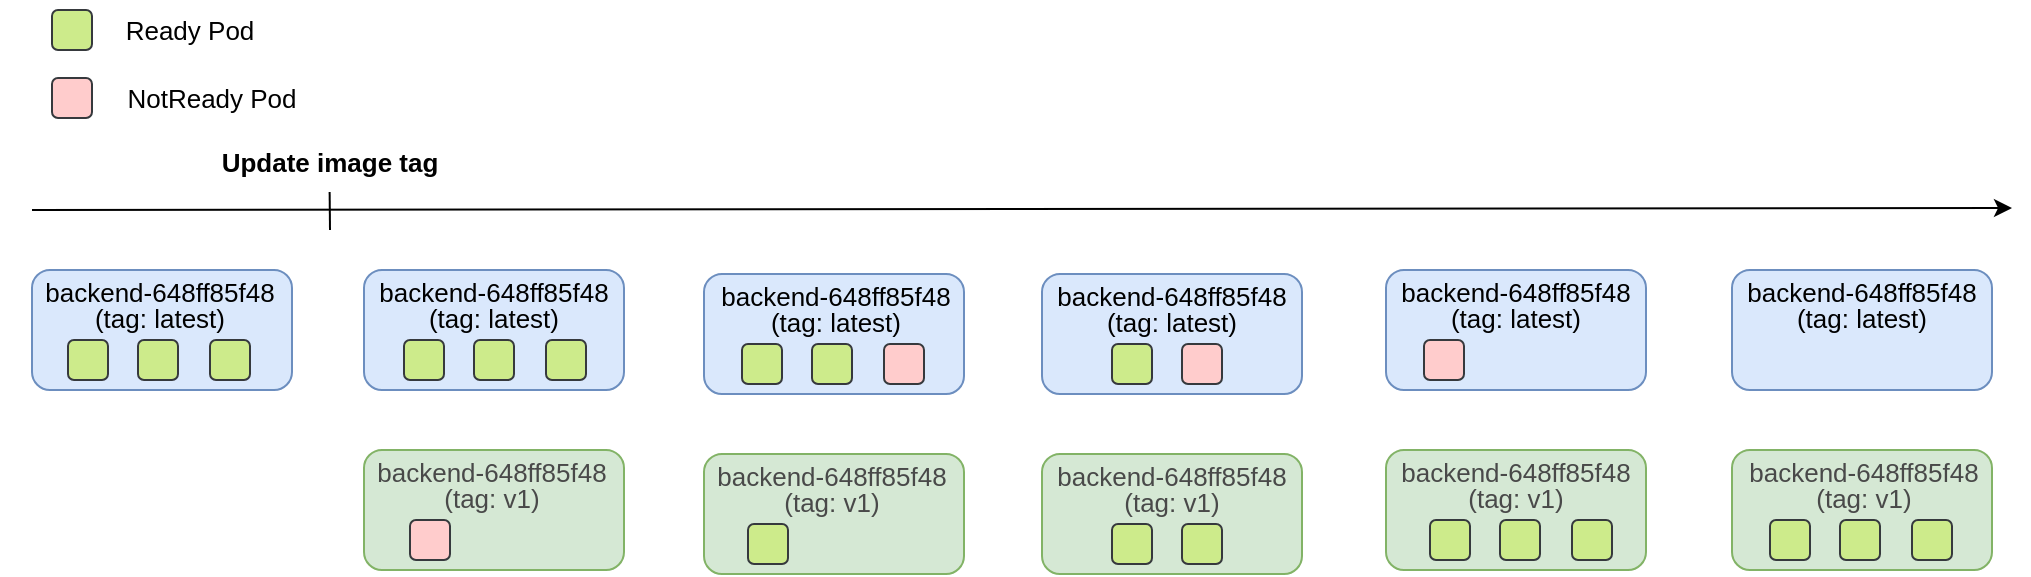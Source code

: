 <mxfile version="20.2.8" type="device"><diagram id="Oxw41i_LYRP31YDPiluB" name="第 1 页"><mxGraphModel dx="1702" dy="971" grid="1" gridSize="10" guides="1" tooltips="1" connect="1" arrows="1" fold="1" page="1" pageScale="1" pageWidth="2339" pageHeight="3300" math="0" shadow="0"><root><mxCell id="0"/><mxCell id="1" parent="0"/><mxCell id="-5ynkDVB3SMadHlWIhQY-9" value="" style="rounded=1;whiteSpace=wrap;html=1;fillColor=#dae8fc;strokeColor=#6c8ebf;" vertex="1" parent="1"><mxGeometry x="110" y="150" width="130" height="60" as="geometry"/></mxCell><mxCell id="-5ynkDVB3SMadHlWIhQY-10" value="&lt;span data-copy-origin=&quot;https://shimo.im&quot; data-docs-delta=&quot;[[20,&amp;quot;backend-648ff85f48&amp;quot;]]&quot; style=&quot;font-size: 13px;&quot;&gt;&lt;div style=&quot;line-height: 100%; font-size: 13px;&quot; data-language=&quot;powershell&quot; class=&quot;ql-code-block ql-long-18520334 ql-direction-ltr ql-authorBlock-18520334&quot;&gt;backend&lt;span class=&quot;ql-token hljs-literal&quot; style=&quot;font-size: 13px;&quot;&gt;-648ff85f48&lt;/span&gt;&lt;/div&gt;&lt;div style=&quot;line-height: 100%; font-size: 13px;&quot; data-language=&quot;powershell&quot; class=&quot;ql-code-block ql-long-18520334 ql-direction-ltr ql-authorBlock-18520334&quot;&gt;&lt;span class=&quot;ql-token hljs-literal&quot; style=&quot;font-size: 13px;&quot;&gt;(tag: latest)&lt;/span&gt;&lt;/div&gt;&lt;/span&gt;" style="text;html=1;strokeColor=none;fillColor=none;align=center;verticalAlign=middle;whiteSpace=wrap;rounded=0;fontSize=13;" vertex="1" parent="1"><mxGeometry x="94" y="152" width="160" height="30" as="geometry"/></mxCell><mxCell id="-5ynkDVB3SMadHlWIhQY-11" value="" style="rounded=1;whiteSpace=wrap;html=1;fillColor=#cdeb8b;strokeColor=#36393d;" vertex="1" parent="1"><mxGeometry x="128" y="185" width="20" height="20" as="geometry"/></mxCell><mxCell id="-5ynkDVB3SMadHlWIhQY-12" value="" style="rounded=1;whiteSpace=wrap;html=1;fillColor=#cdeb8b;strokeColor=#36393d;" vertex="1" parent="1"><mxGeometry x="163" y="185" width="20" height="20" as="geometry"/></mxCell><mxCell id="-5ynkDVB3SMadHlWIhQY-13" value="" style="rounded=1;whiteSpace=wrap;html=1;fillColor=#cdeb8b;strokeColor=#36393d;" vertex="1" parent="1"><mxGeometry x="199" y="185" width="20" height="20" as="geometry"/></mxCell><mxCell id="-5ynkDVB3SMadHlWIhQY-36" value="" style="rounded=1;whiteSpace=wrap;html=1;fillColor=#dae8fc;strokeColor=#6c8ebf;" vertex="1" parent="1"><mxGeometry x="276" y="150" width="130" height="60" as="geometry"/></mxCell><mxCell id="-5ynkDVB3SMadHlWIhQY-37" value="&lt;span data-copy-origin=&quot;https://shimo.im&quot; data-docs-delta=&quot;[[20,&amp;quot;backend-648ff85f48&amp;quot;]]&quot; style=&quot;font-size: 13px;&quot;&gt;&lt;div style=&quot;line-height: 100%; font-size: 13px;&quot; data-language=&quot;powershell&quot; class=&quot;ql-code-block ql-long-18520334 ql-direction-ltr ql-authorBlock-18520334&quot;&gt;backend&lt;span class=&quot;ql-token hljs-literal&quot; style=&quot;font-size: 13px;&quot;&gt;-648ff85f48&lt;/span&gt;&lt;/div&gt;&lt;div style=&quot;line-height: 100%; font-size: 13px;&quot; data-language=&quot;powershell&quot; class=&quot;ql-code-block ql-long-18520334 ql-direction-ltr ql-authorBlock-18520334&quot;&gt;&lt;span class=&quot;ql-token hljs-literal&quot; style=&quot;font-size: 13px;&quot;&gt;(tag: latest)&lt;/span&gt;&lt;/div&gt;&lt;/span&gt;" style="text;html=1;strokeColor=none;fillColor=none;align=center;verticalAlign=middle;whiteSpace=wrap;rounded=0;fontSize=13;" vertex="1" parent="1"><mxGeometry x="261" y="152" width="160" height="30" as="geometry"/></mxCell><mxCell id="-5ynkDVB3SMadHlWIhQY-38" value="" style="rounded=1;whiteSpace=wrap;html=1;fillColor=#cdeb8b;strokeColor=#36393d;" vertex="1" parent="1"><mxGeometry x="296" y="185" width="20" height="20" as="geometry"/></mxCell><mxCell id="-5ynkDVB3SMadHlWIhQY-39" value="" style="rounded=1;whiteSpace=wrap;html=1;fillColor=#cdeb8b;strokeColor=#36393d;" vertex="1" parent="1"><mxGeometry x="331" y="185" width="20" height="20" as="geometry"/></mxCell><mxCell id="-5ynkDVB3SMadHlWIhQY-40" value="" style="rounded=1;whiteSpace=wrap;html=1;fillColor=#cdeb8b;strokeColor=#36393d;" vertex="1" parent="1"><mxGeometry x="367" y="185" width="20" height="20" as="geometry"/></mxCell><mxCell id="-5ynkDVB3SMadHlWIhQY-41" value="" style="rounded=1;whiteSpace=wrap;html=1;fillColor=#d5e8d4;strokeColor=#82b366;" vertex="1" parent="1"><mxGeometry x="276" y="240" width="130" height="60" as="geometry"/></mxCell><mxCell id="-5ynkDVB3SMadHlWIhQY-42" value="&lt;span data-copy-origin=&quot;https://shimo.im&quot; data-docs-delta=&quot;[[20,&amp;quot;backend-648ff85f48&amp;quot;]]&quot; style=&quot;font-size: 13px;&quot;&gt;&lt;div style=&quot;line-height: 100%; font-size: 13px;&quot; data-language=&quot;powershell&quot; class=&quot;ql-code-block ql-long-18520334 ql-direction-ltr ql-authorBlock-18520334&quot;&gt;&lt;span data-copy-origin=&quot;https://shimo.im&quot; data-docs-delta=&quot;[[20,&amp;quot;backend-648ff85f48&amp;quot;]]&quot; style=&quot;font-size: 13px;&quot;&gt;&lt;p style=&quot;line-height: 100%; margin-bottom: 0pt; margin-top: 0pt; font-size: 13px; color: rgb(73, 73, 73);&quot; class=&quot;ql-direction-ltr&quot;&gt;&lt;span class=&quot;ql-author-18520334&quot; style=&quot;font-size: 13px;&quot;&gt;backend-648ff85f48&lt;/span&gt;&lt;/p&gt;&lt;p style=&quot;line-height: 100%; margin-bottom: 0pt; margin-top: 0pt; font-size: 13px; color: rgb(73, 73, 73);&quot; class=&quot;ql-direction-ltr&quot;&gt;&lt;span class=&quot;ql-author-18520334&quot; style=&quot;font-size: 13px;&quot;&gt;(tag: v1)&lt;/span&gt;&lt;/p&gt;&lt;/span&gt;&lt;/div&gt;&lt;/span&gt;" style="text;html=1;strokeColor=none;fillColor=none;align=center;verticalAlign=middle;whiteSpace=wrap;rounded=0;fontSize=13;" vertex="1" parent="1"><mxGeometry x="270" y="242" width="140" height="30" as="geometry"/></mxCell><mxCell id="-5ynkDVB3SMadHlWIhQY-43" value="" style="rounded=1;whiteSpace=wrap;html=1;fillColor=#ffcccc;strokeColor=#36393d;" vertex="1" parent="1"><mxGeometry x="299" y="275" width="20" height="20" as="geometry"/></mxCell><mxCell id="-5ynkDVB3SMadHlWIhQY-44" value="" style="endArrow=classic;html=1;rounded=0;fontSize=13;" edge="1" parent="1"><mxGeometry width="50" height="50" relative="1" as="geometry"><mxPoint x="110" y="120" as="sourcePoint"/><mxPoint x="1100" y="119" as="targetPoint"/></mxGeometry></mxCell><mxCell id="-5ynkDVB3SMadHlWIhQY-45" value="Update image tag" style="text;html=1;strokeColor=none;fillColor=none;align=center;verticalAlign=middle;whiteSpace=wrap;rounded=0;fontSize=13;fontStyle=1;fontFamily=Helvetica;" vertex="1" parent="1"><mxGeometry x="194" y="81" width="130" height="30" as="geometry"/></mxCell><mxCell id="-5ynkDVB3SMadHlWIhQY-47" value="" style="endArrow=none;html=1;rounded=0;fontSize=13;" edge="1" parent="1"><mxGeometry width="50" height="50" relative="1" as="geometry"><mxPoint x="259" y="130" as="sourcePoint"/><mxPoint x="258.82" y="111" as="targetPoint"/></mxGeometry></mxCell><mxCell id="-5ynkDVB3SMadHlWIhQY-48" value="" style="rounded=1;whiteSpace=wrap;html=1;fillColor=#cdeb8b;strokeColor=#36393d;" vertex="1" parent="1"><mxGeometry x="120" y="20" width="20" height="20" as="geometry"/></mxCell><mxCell id="-5ynkDVB3SMadHlWIhQY-49" value="" style="rounded=1;whiteSpace=wrap;html=1;fillColor=#ffcccc;strokeColor=#36393d;" vertex="1" parent="1"><mxGeometry x="120" y="54" width="20" height="20" as="geometry"/></mxCell><mxCell id="-5ynkDVB3SMadHlWIhQY-50" value="&lt;span data-copy-origin=&quot;https://shimo.im&quot; data-docs-delta=&quot;[[20,&amp;quot;backend-648ff85f48&amp;quot;]]&quot; style=&quot;font-size: 13px;&quot;&gt;&lt;div style=&quot;line-height: 100%; font-size: 13px;&quot; data-language=&quot;powershell&quot; class=&quot;ql-code-block ql-long-18520334 ql-direction-ltr ql-authorBlock-18520334&quot;&gt;Ready Pod&lt;/div&gt;&lt;/span&gt;" style="text;html=1;strokeColor=none;fillColor=none;align=center;verticalAlign=middle;whiteSpace=wrap;rounded=0;fontSize=13;" vertex="1" parent="1"><mxGeometry x="145" y="15" width="88" height="30" as="geometry"/></mxCell><mxCell id="-5ynkDVB3SMadHlWIhQY-51" value="&lt;span data-copy-origin=&quot;https://shimo.im&quot; data-docs-delta=&quot;[[20,&amp;quot;backend-648ff85f48&amp;quot;]]&quot; style=&quot;font-size: 13px;&quot;&gt;&lt;div style=&quot;line-height: 100%; font-size: 13px;&quot; data-language=&quot;powershell&quot; class=&quot;ql-code-block ql-long-18520334 ql-direction-ltr ql-authorBlock-18520334&quot;&gt;NotReady Pod&lt;/div&gt;&lt;/span&gt;" style="text;html=1;strokeColor=none;fillColor=none;align=center;verticalAlign=middle;whiteSpace=wrap;rounded=0;fontSize=13;" vertex="1" parent="1"><mxGeometry x="148" y="49" width="104" height="30" as="geometry"/></mxCell><mxCell id="-5ynkDVB3SMadHlWIhQY-53" value="" style="rounded=1;whiteSpace=wrap;html=1;fillColor=#dae8fc;strokeColor=#6c8ebf;" vertex="1" parent="1"><mxGeometry x="446" y="152" width="130" height="60" as="geometry"/></mxCell><mxCell id="-5ynkDVB3SMadHlWIhQY-54" value="&lt;span data-copy-origin=&quot;https://shimo.im&quot; data-docs-delta=&quot;[[20,&amp;quot;backend-648ff85f48&amp;quot;]]&quot; style=&quot;font-size: 13px;&quot;&gt;&lt;div style=&quot;line-height: 100%; font-size: 13px;&quot; data-language=&quot;powershell&quot; class=&quot;ql-code-block ql-long-18520334 ql-direction-ltr ql-authorBlock-18520334&quot;&gt;backend&lt;span class=&quot;ql-token hljs-literal&quot; style=&quot;font-size: 13px;&quot;&gt;-648ff85f48&lt;/span&gt;&lt;/div&gt;&lt;div style=&quot;line-height: 100%; font-size: 13px;&quot; data-language=&quot;powershell&quot; class=&quot;ql-code-block ql-long-18520334 ql-direction-ltr ql-authorBlock-18520334&quot;&gt;&lt;span class=&quot;ql-token hljs-literal&quot; style=&quot;font-size: 13px;&quot;&gt;(tag: latest)&lt;/span&gt;&lt;/div&gt;&lt;/span&gt;" style="text;html=1;strokeColor=none;fillColor=none;align=center;verticalAlign=middle;whiteSpace=wrap;rounded=0;fontSize=13;" vertex="1" parent="1"><mxGeometry x="432" y="154" width="160" height="30" as="geometry"/></mxCell><mxCell id="-5ynkDVB3SMadHlWIhQY-55" value="" style="rounded=1;whiteSpace=wrap;html=1;fillColor=#cdeb8b;strokeColor=#36393d;" vertex="1" parent="1"><mxGeometry x="465" y="187" width="20" height="20" as="geometry"/></mxCell><mxCell id="-5ynkDVB3SMadHlWIhQY-56" value="" style="rounded=1;whiteSpace=wrap;html=1;fillColor=#cdeb8b;strokeColor=#36393d;" vertex="1" parent="1"><mxGeometry x="500" y="187" width="20" height="20" as="geometry"/></mxCell><mxCell id="-5ynkDVB3SMadHlWIhQY-57" value="" style="rounded=1;whiteSpace=wrap;html=1;fillColor=#ffcccc;strokeColor=#36393d;" vertex="1" parent="1"><mxGeometry x="536" y="187" width="20" height="20" as="geometry"/></mxCell><mxCell id="-5ynkDVB3SMadHlWIhQY-58" value="" style="rounded=1;whiteSpace=wrap;html=1;fillColor=#d5e8d4;strokeColor=#82b366;" vertex="1" parent="1"><mxGeometry x="446" y="242" width="130" height="60" as="geometry"/></mxCell><mxCell id="-5ynkDVB3SMadHlWIhQY-59" value="&lt;span data-copy-origin=&quot;https://shimo.im&quot; data-docs-delta=&quot;[[20,&amp;quot;backend-648ff85f48&amp;quot;]]&quot; style=&quot;font-size: 13px;&quot;&gt;&lt;div style=&quot;line-height: 100%; font-size: 13px;&quot; data-language=&quot;powershell&quot; class=&quot;ql-code-block ql-long-18520334 ql-direction-ltr ql-authorBlock-18520334&quot;&gt;&lt;span data-copy-origin=&quot;https://shimo.im&quot; data-docs-delta=&quot;[[20,&amp;quot;backend-648ff85f48&amp;quot;]]&quot; style=&quot;font-size: 13px;&quot;&gt;&lt;p style=&quot;line-height: 100%; margin-bottom: 0pt; margin-top: 0pt; font-size: 13px; color: rgb(73, 73, 73);&quot; class=&quot;ql-direction-ltr&quot;&gt;&lt;span class=&quot;ql-author-18520334&quot; style=&quot;font-size: 13px;&quot;&gt;backend-648ff85f48&lt;/span&gt;&lt;/p&gt;&lt;p style=&quot;line-height: 100%; margin-bottom: 0pt; margin-top: 0pt; font-size: 13px; color: rgb(73, 73, 73);&quot; class=&quot;ql-direction-ltr&quot;&gt;&lt;span class=&quot;ql-author-18520334&quot; style=&quot;font-size: 13px;&quot;&gt;(tag: v1)&lt;/span&gt;&lt;/p&gt;&lt;/span&gt;&lt;/div&gt;&lt;/span&gt;" style="text;html=1;strokeColor=none;fillColor=none;align=center;verticalAlign=middle;whiteSpace=wrap;rounded=0;fontSize=13;" vertex="1" parent="1"><mxGeometry x="440" y="244" width="140" height="30" as="geometry"/></mxCell><mxCell id="-5ynkDVB3SMadHlWIhQY-60" value="" style="rounded=1;whiteSpace=wrap;html=1;fillColor=#cdeb8b;strokeColor=#36393d;" vertex="1" parent="1"><mxGeometry x="468" y="277" width="20" height="20" as="geometry"/></mxCell><mxCell id="-5ynkDVB3SMadHlWIhQY-69" value="" style="rounded=1;whiteSpace=wrap;html=1;fillColor=#dae8fc;strokeColor=#6c8ebf;" vertex="1" parent="1"><mxGeometry x="615" y="152" width="130" height="60" as="geometry"/></mxCell><mxCell id="-5ynkDVB3SMadHlWIhQY-70" value="&lt;span data-copy-origin=&quot;https://shimo.im&quot; data-docs-delta=&quot;[[20,&amp;quot;backend-648ff85f48&amp;quot;]]&quot; style=&quot;font-size: 13px;&quot;&gt;&lt;div style=&quot;line-height: 100%; font-size: 13px;&quot; data-language=&quot;powershell&quot; class=&quot;ql-code-block ql-long-18520334 ql-direction-ltr ql-authorBlock-18520334&quot;&gt;backend&lt;span class=&quot;ql-token hljs-literal&quot; style=&quot;font-size: 13px;&quot;&gt;-648ff85f48&lt;/span&gt;&lt;/div&gt;&lt;div style=&quot;line-height: 100%; font-size: 13px;&quot; data-language=&quot;powershell&quot; class=&quot;ql-code-block ql-long-18520334 ql-direction-ltr ql-authorBlock-18520334&quot;&gt;&lt;span class=&quot;ql-token hljs-literal&quot; style=&quot;font-size: 13px;&quot;&gt;(tag: latest)&lt;/span&gt;&lt;/div&gt;&lt;/span&gt;" style="text;html=1;strokeColor=none;fillColor=none;align=center;verticalAlign=middle;whiteSpace=wrap;rounded=0;fontSize=13;" vertex="1" parent="1"><mxGeometry x="600" y="154" width="160" height="30" as="geometry"/></mxCell><mxCell id="-5ynkDVB3SMadHlWIhQY-71" value="" style="rounded=1;whiteSpace=wrap;html=1;fillColor=#cdeb8b;strokeColor=#36393d;" vertex="1" parent="1"><mxGeometry x="650" y="187" width="20" height="20" as="geometry"/></mxCell><mxCell id="-5ynkDVB3SMadHlWIhQY-73" value="" style="rounded=1;whiteSpace=wrap;html=1;fillColor=#ffcccc;strokeColor=#36393d;" vertex="1" parent="1"><mxGeometry x="685" y="187" width="20" height="20" as="geometry"/></mxCell><mxCell id="-5ynkDVB3SMadHlWIhQY-74" value="" style="rounded=1;whiteSpace=wrap;html=1;fillColor=#d5e8d4;strokeColor=#82b366;" vertex="1" parent="1"><mxGeometry x="615" y="242" width="130" height="60" as="geometry"/></mxCell><mxCell id="-5ynkDVB3SMadHlWIhQY-75" value="&lt;span data-copy-origin=&quot;https://shimo.im&quot; data-docs-delta=&quot;[[20,&amp;quot;backend-648ff85f48&amp;quot;]]&quot; style=&quot;font-size: 13px;&quot;&gt;&lt;div style=&quot;line-height: 100%; font-size: 13px;&quot; data-language=&quot;powershell&quot; class=&quot;ql-code-block ql-long-18520334 ql-direction-ltr ql-authorBlock-18520334&quot;&gt;&lt;span data-copy-origin=&quot;https://shimo.im&quot; data-docs-delta=&quot;[[20,&amp;quot;backend-648ff85f48&amp;quot;]]&quot; style=&quot;font-size: 13px;&quot;&gt;&lt;p style=&quot;line-height: 100%; margin-bottom: 0pt; margin-top: 0pt; font-size: 13px; color: rgb(73, 73, 73);&quot; class=&quot;ql-direction-ltr&quot;&gt;&lt;span class=&quot;ql-author-18520334&quot; style=&quot;font-size: 13px;&quot;&gt;backend-648ff85f48&lt;/span&gt;&lt;/p&gt;&lt;p style=&quot;line-height: 100%; margin-bottom: 0pt; margin-top: 0pt; font-size: 13px; color: rgb(73, 73, 73);&quot; class=&quot;ql-direction-ltr&quot;&gt;&lt;span class=&quot;ql-author-18520334&quot; style=&quot;font-size: 13px;&quot;&gt;(tag: v1)&lt;/span&gt;&lt;/p&gt;&lt;/span&gt;&lt;/div&gt;&lt;/span&gt;" style="text;html=1;strokeColor=none;fillColor=none;align=center;verticalAlign=middle;whiteSpace=wrap;rounded=0;fontSize=13;" vertex="1" parent="1"><mxGeometry x="610" y="244" width="140" height="30" as="geometry"/></mxCell><mxCell id="-5ynkDVB3SMadHlWIhQY-76" value="" style="rounded=1;whiteSpace=wrap;html=1;fillColor=#cdeb8b;strokeColor=#36393d;" vertex="1" parent="1"><mxGeometry x="650" y="277" width="20" height="20" as="geometry"/></mxCell><mxCell id="-5ynkDVB3SMadHlWIhQY-72" value="" style="rounded=1;whiteSpace=wrap;html=1;fillColor=#cdeb8b;strokeColor=#36393d;" vertex="1" parent="1"><mxGeometry x="685" y="277" width="20" height="20" as="geometry"/></mxCell><mxCell id="-5ynkDVB3SMadHlWIhQY-77" value="" style="rounded=1;whiteSpace=wrap;html=1;fillColor=#dae8fc;strokeColor=#6c8ebf;" vertex="1" parent="1"><mxGeometry x="787" y="150" width="130" height="60" as="geometry"/></mxCell><mxCell id="-5ynkDVB3SMadHlWIhQY-78" value="&lt;span data-copy-origin=&quot;https://shimo.im&quot; data-docs-delta=&quot;[[20,&amp;quot;backend-648ff85f48&amp;quot;]]&quot; style=&quot;font-size: 13px;&quot;&gt;&lt;div style=&quot;line-height: 100%; font-size: 13px;&quot; data-language=&quot;powershell&quot; class=&quot;ql-code-block ql-long-18520334 ql-direction-ltr ql-authorBlock-18520334&quot;&gt;backend&lt;span class=&quot;ql-token hljs-literal&quot; style=&quot;font-size: 13px;&quot;&gt;-648ff85f48&lt;/span&gt;&lt;/div&gt;&lt;div style=&quot;line-height: 100%; font-size: 13px;&quot; data-language=&quot;powershell&quot; class=&quot;ql-code-block ql-long-18520334 ql-direction-ltr ql-authorBlock-18520334&quot;&gt;&lt;span class=&quot;ql-token hljs-literal&quot; style=&quot;font-size: 13px;&quot;&gt;(tag: latest)&lt;/span&gt;&lt;/div&gt;&lt;/span&gt;" style="text;html=1;strokeColor=none;fillColor=none;align=center;verticalAlign=middle;whiteSpace=wrap;rounded=0;fontSize=13;" vertex="1" parent="1"><mxGeometry x="772" y="152" width="160" height="30" as="geometry"/></mxCell><mxCell id="-5ynkDVB3SMadHlWIhQY-79" value="" style="rounded=1;whiteSpace=wrap;html=1;fillColor=#ffcccc;strokeColor=#36393d;" vertex="1" parent="1"><mxGeometry x="806" y="185" width="20" height="20" as="geometry"/></mxCell><mxCell id="-5ynkDVB3SMadHlWIhQY-82" value="" style="rounded=1;whiteSpace=wrap;html=1;fillColor=#d5e8d4;strokeColor=#82b366;" vertex="1" parent="1"><mxGeometry x="787" y="240" width="130" height="60" as="geometry"/></mxCell><mxCell id="-5ynkDVB3SMadHlWIhQY-83" value="&lt;span data-copy-origin=&quot;https://shimo.im&quot; data-docs-delta=&quot;[[20,&amp;quot;backend-648ff85f48&amp;quot;]]&quot; style=&quot;font-size: 13px;&quot;&gt;&lt;div style=&quot;line-height: 100%; font-size: 13px;&quot; data-language=&quot;powershell&quot; class=&quot;ql-code-block ql-long-18520334 ql-direction-ltr ql-authorBlock-18520334&quot;&gt;&lt;span data-copy-origin=&quot;https://shimo.im&quot; data-docs-delta=&quot;[[20,&amp;quot;backend-648ff85f48&amp;quot;]]&quot; style=&quot;font-size: 13px;&quot;&gt;&lt;p style=&quot;line-height: 100%; margin-bottom: 0pt; margin-top: 0pt; font-size: 13px; color: rgb(73, 73, 73);&quot; class=&quot;ql-direction-ltr&quot;&gt;&lt;span class=&quot;ql-author-18520334&quot; style=&quot;font-size: 13px;&quot;&gt;backend-648ff85f48&lt;/span&gt;&lt;/p&gt;&lt;p style=&quot;line-height: 100%; margin-bottom: 0pt; margin-top: 0pt; font-size: 13px; color: rgb(73, 73, 73);&quot; class=&quot;ql-direction-ltr&quot;&gt;&lt;span class=&quot;ql-author-18520334&quot; style=&quot;font-size: 13px;&quot;&gt;(tag: v1)&lt;/span&gt;&lt;/p&gt;&lt;/span&gt;&lt;/div&gt;&lt;/span&gt;" style="text;html=1;strokeColor=none;fillColor=none;align=center;verticalAlign=middle;whiteSpace=wrap;rounded=0;fontSize=13;" vertex="1" parent="1"><mxGeometry x="782" y="242" width="140" height="30" as="geometry"/></mxCell><mxCell id="-5ynkDVB3SMadHlWIhQY-84" value="" style="rounded=1;whiteSpace=wrap;html=1;fillColor=#cdeb8b;strokeColor=#36393d;" vertex="1" parent="1"><mxGeometry x="809" y="275" width="20" height="20" as="geometry"/></mxCell><mxCell id="-5ynkDVB3SMadHlWIhQY-85" value="" style="rounded=1;whiteSpace=wrap;html=1;fillColor=#cdeb8b;strokeColor=#36393d;" vertex="1" parent="1"><mxGeometry x="844" y="275" width="20" height="20" as="geometry"/></mxCell><mxCell id="-5ynkDVB3SMadHlWIhQY-86" value="" style="rounded=1;whiteSpace=wrap;html=1;fillColor=#cdeb8b;strokeColor=#36393d;" vertex="1" parent="1"><mxGeometry x="880" y="275" width="20" height="20" as="geometry"/></mxCell><mxCell id="-5ynkDVB3SMadHlWIhQY-88" value="" style="rounded=1;whiteSpace=wrap;html=1;fillColor=#dae8fc;strokeColor=#6c8ebf;" vertex="1" parent="1"><mxGeometry x="960" y="150" width="130" height="60" as="geometry"/></mxCell><mxCell id="-5ynkDVB3SMadHlWIhQY-89" value="&lt;span data-copy-origin=&quot;https://shimo.im&quot; data-docs-delta=&quot;[[20,&amp;quot;backend-648ff85f48&amp;quot;]]&quot; style=&quot;font-size: 13px;&quot;&gt;&lt;div style=&quot;line-height: 100%; font-size: 13px;&quot; data-language=&quot;powershell&quot; class=&quot;ql-code-block ql-long-18520334 ql-direction-ltr ql-authorBlock-18520334&quot;&gt;backend&lt;span class=&quot;ql-token hljs-literal&quot; style=&quot;font-size: 13px;&quot;&gt;-648ff85f48&lt;/span&gt;&lt;/div&gt;&lt;div style=&quot;line-height: 100%; font-size: 13px;&quot; data-language=&quot;powershell&quot; class=&quot;ql-code-block ql-long-18520334 ql-direction-ltr ql-authorBlock-18520334&quot;&gt;&lt;span class=&quot;ql-token hljs-literal&quot; style=&quot;font-size: 13px;&quot;&gt;(tag: latest)&lt;/span&gt;&lt;/div&gt;&lt;/span&gt;" style="text;html=1;strokeColor=none;fillColor=none;align=center;verticalAlign=middle;whiteSpace=wrap;rounded=0;fontSize=13;" vertex="1" parent="1"><mxGeometry x="945" y="152" width="160" height="30" as="geometry"/></mxCell><mxCell id="-5ynkDVB3SMadHlWIhQY-91" value="" style="rounded=1;whiteSpace=wrap;html=1;fillColor=#d5e8d4;strokeColor=#82b366;" vertex="1" parent="1"><mxGeometry x="960" y="240" width="130" height="60" as="geometry"/></mxCell><mxCell id="-5ynkDVB3SMadHlWIhQY-92" value="&lt;span data-copy-origin=&quot;https://shimo.im&quot; data-docs-delta=&quot;[[20,&amp;quot;backend-648ff85f48&amp;quot;]]&quot; style=&quot;font-size: 13px;&quot;&gt;&lt;div style=&quot;line-height: 100%; font-size: 13px;&quot; data-language=&quot;powershell&quot; class=&quot;ql-code-block ql-long-18520334 ql-direction-ltr ql-authorBlock-18520334&quot;&gt;&lt;span data-copy-origin=&quot;https://shimo.im&quot; data-docs-delta=&quot;[[20,&amp;quot;backend-648ff85f48&amp;quot;]]&quot; style=&quot;font-size: 13px;&quot;&gt;&lt;p style=&quot;line-height: 100%; margin-bottom: 0pt; margin-top: 0pt; font-size: 13px; color: rgb(73, 73, 73);&quot; class=&quot;ql-direction-ltr&quot;&gt;&lt;span class=&quot;ql-author-18520334&quot; style=&quot;font-size: 13px;&quot;&gt;backend-648ff85f48&lt;/span&gt;&lt;/p&gt;&lt;p style=&quot;line-height: 100%; margin-bottom: 0pt; margin-top: 0pt; font-size: 13px; color: rgb(73, 73, 73);&quot; class=&quot;ql-direction-ltr&quot;&gt;&lt;span class=&quot;ql-author-18520334&quot; style=&quot;font-size: 13px;&quot;&gt;(tag: v1)&lt;/span&gt;&lt;/p&gt;&lt;/span&gt;&lt;/div&gt;&lt;/span&gt;" style="text;html=1;strokeColor=none;fillColor=none;align=center;verticalAlign=middle;whiteSpace=wrap;rounded=0;fontSize=13;" vertex="1" parent="1"><mxGeometry x="956" y="242" width="140" height="30" as="geometry"/></mxCell><mxCell id="-5ynkDVB3SMadHlWIhQY-93" value="" style="rounded=1;whiteSpace=wrap;html=1;fillColor=#cdeb8b;strokeColor=#36393d;" vertex="1" parent="1"><mxGeometry x="979" y="275" width="20" height="20" as="geometry"/></mxCell><mxCell id="-5ynkDVB3SMadHlWIhQY-94" value="" style="rounded=1;whiteSpace=wrap;html=1;fillColor=#cdeb8b;strokeColor=#36393d;" vertex="1" parent="1"><mxGeometry x="1014" y="275" width="20" height="20" as="geometry"/></mxCell><mxCell id="-5ynkDVB3SMadHlWIhQY-95" value="" style="rounded=1;whiteSpace=wrap;html=1;fillColor=#cdeb8b;strokeColor=#36393d;" vertex="1" parent="1"><mxGeometry x="1050" y="275" width="20" height="20" as="geometry"/></mxCell></root></mxGraphModel></diagram></mxfile>